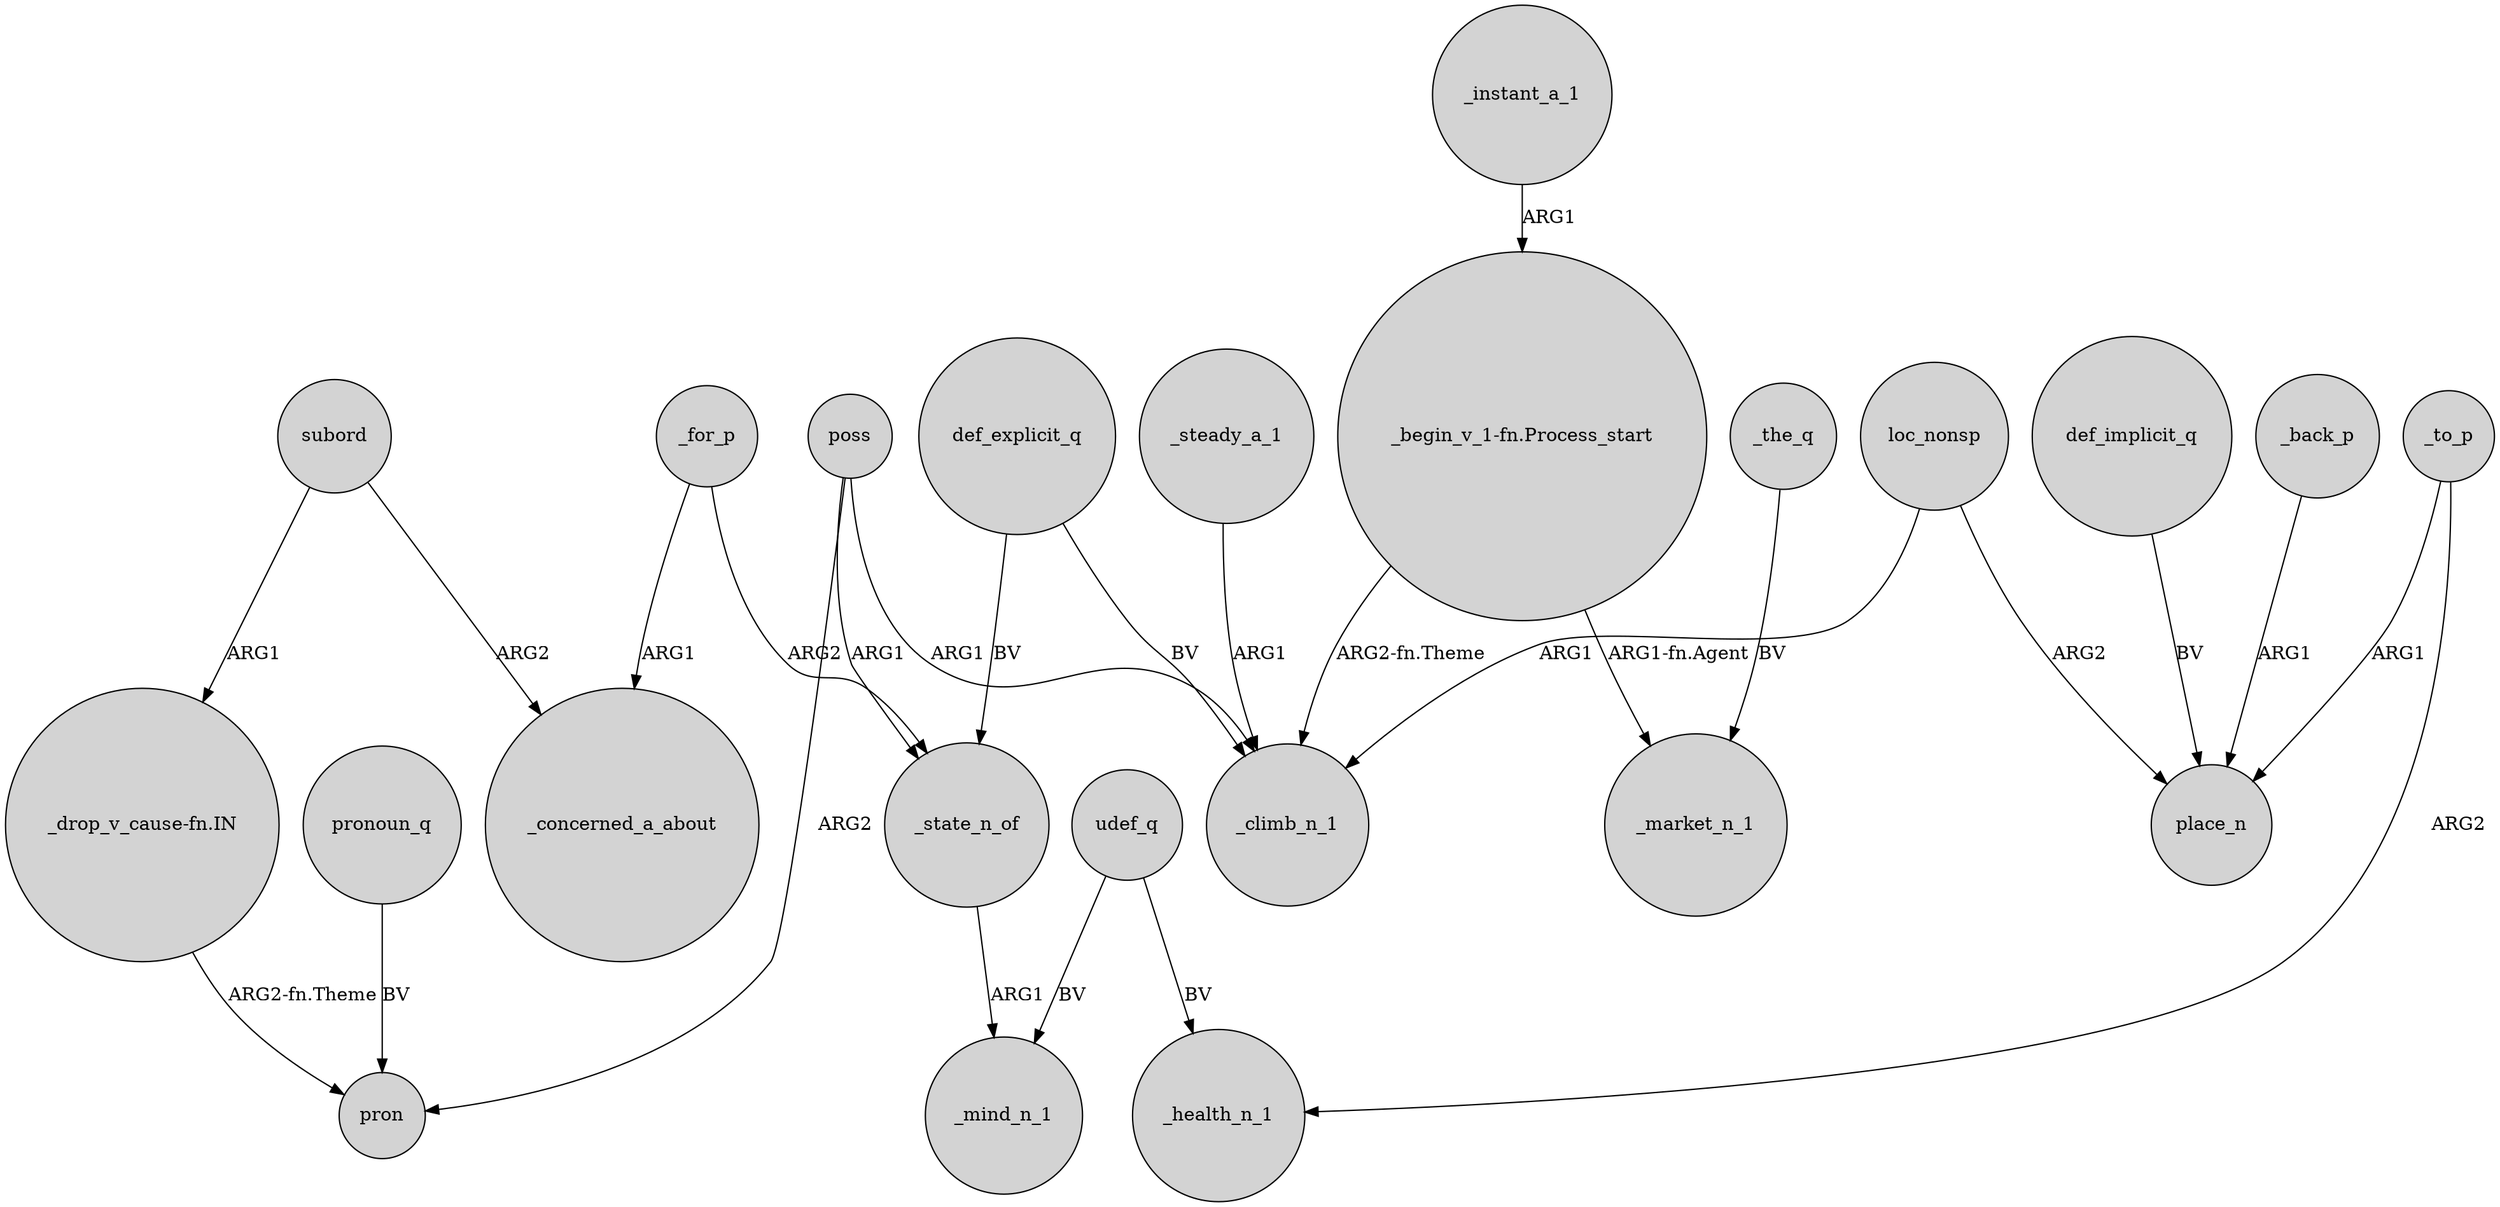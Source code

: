 digraph {
	node [shape=circle style=filled]
	_to_p -> _health_n_1 [label=ARG2]
	subord -> "_drop_v_cause-fn.IN" [label=ARG1]
	poss -> pron [label=ARG2]
	_instant_a_1 -> "_begin_v_1-fn.Process_start" [label=ARG1]
	loc_nonsp -> _climb_n_1 [label=ARG1]
	_for_p -> _concerned_a_about [label=ARG1]
	def_explicit_q -> _state_n_of [label=BV]
	_state_n_of -> _mind_n_1 [label=ARG1]
	def_implicit_q -> place_n [label=BV]
	poss -> _climb_n_1 [label=ARG1]
	"_begin_v_1-fn.Process_start" -> _climb_n_1 [label="ARG2-fn.Theme"]
	"_begin_v_1-fn.Process_start" -> _market_n_1 [label="ARG1-fn.Agent"]
	pronoun_q -> pron [label=BV]
	subord -> _concerned_a_about [label=ARG2]
	_steady_a_1 -> _climb_n_1 [label=ARG1]
	"_drop_v_cause-fn.IN" -> pron [label="ARG2-fn.Theme"]
	def_explicit_q -> _climb_n_1 [label=BV]
	udef_q -> _health_n_1 [label=BV]
	_for_p -> _state_n_of [label=ARG2]
	_to_p -> place_n [label=ARG1]
	loc_nonsp -> place_n [label=ARG2]
	_back_p -> place_n [label=ARG1]
	udef_q -> _mind_n_1 [label=BV]
	poss -> _state_n_of [label=ARG1]
	_the_q -> _market_n_1 [label=BV]
}
